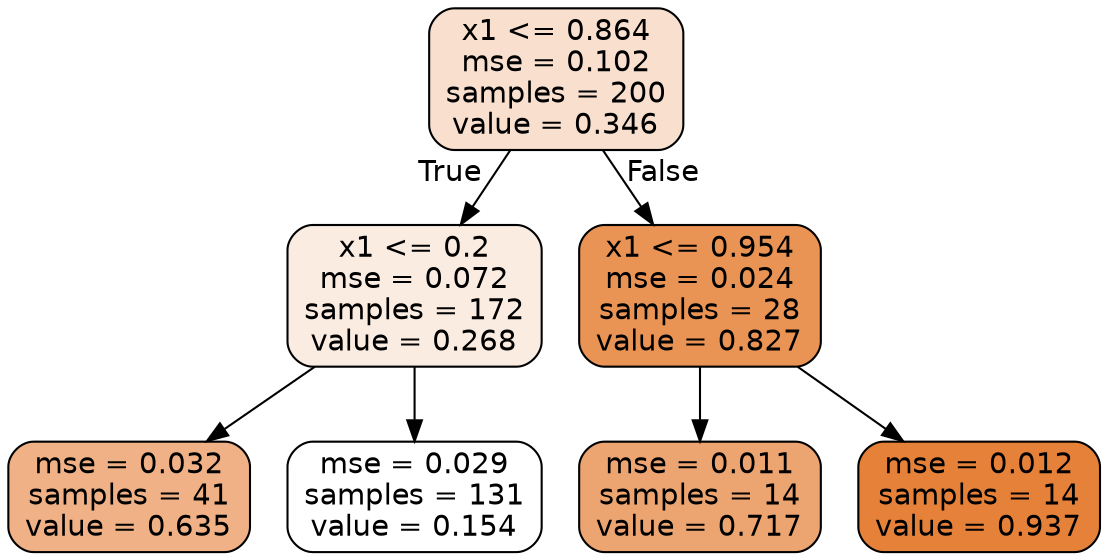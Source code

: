 digraph Tree {
node [shape=box, style="filled, rounded", color="black", fontname=helvetica] ;
edge [fontname=helvetica] ;
0 [label="x1 <= 0.864\nmse = 0.102\nsamples = 200\nvalue = 0.346", fillcolor="#e581393f"] ;
1 [label="x1 <= 0.2\nmse = 0.072\nsamples = 172\nvalue = 0.268", fillcolor="#e5813925"] ;
0 -> 1 [labeldistance=2.5, labelangle=45, headlabel="True"] ;
2 [label="mse = 0.032\nsamples = 41\nvalue = 0.635", fillcolor="#e581399d"] ;
1 -> 2 ;
3 [label="mse = 0.029\nsamples = 131\nvalue = 0.154", fillcolor="#e5813900"] ;
1 -> 3 ;
4 [label="x1 <= 0.954\nmse = 0.024\nsamples = 28\nvalue = 0.827", fillcolor="#e58139db"] ;
0 -> 4 [labeldistance=2.5, labelangle=-45, headlabel="False"] ;
5 [label="mse = 0.011\nsamples = 14\nvalue = 0.717", fillcolor="#e58139b7"] ;
4 -> 5 ;
6 [label="mse = 0.012\nsamples = 14\nvalue = 0.937", fillcolor="#e58139ff"] ;
4 -> 6 ;
}